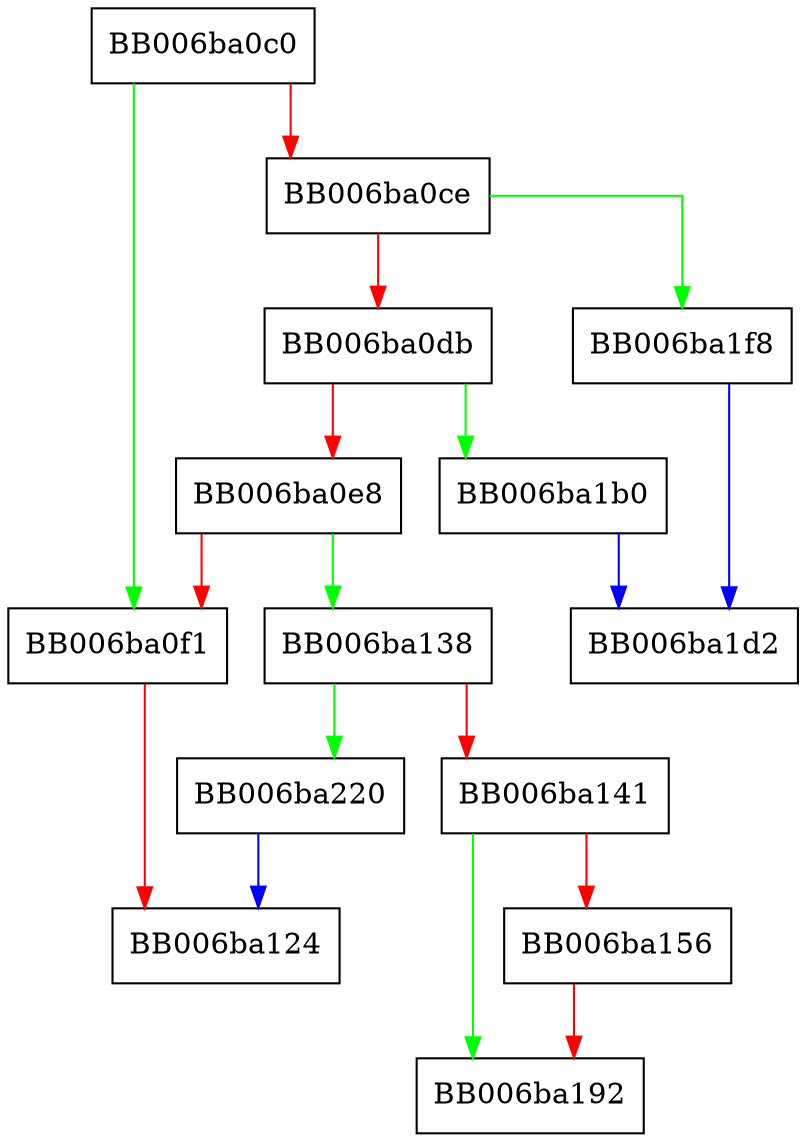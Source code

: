 digraph dsa_to_DSA_pem_encode {
  node [shape="box"];
  graph [splines=ortho];
  BB006ba0c0 -> BB006ba0f1 [color="green"];
  BB006ba0c0 -> BB006ba0ce [color="red"];
  BB006ba0ce -> BB006ba1f8 [color="green"];
  BB006ba0ce -> BB006ba0db [color="red"];
  BB006ba0db -> BB006ba1b0 [color="green"];
  BB006ba0db -> BB006ba0e8 [color="red"];
  BB006ba0e8 -> BB006ba138 [color="green"];
  BB006ba0e8 -> BB006ba0f1 [color="red"];
  BB006ba0f1 -> BB006ba124 [color="red"];
  BB006ba138 -> BB006ba220 [color="green"];
  BB006ba138 -> BB006ba141 [color="red"];
  BB006ba141 -> BB006ba192 [color="green"];
  BB006ba141 -> BB006ba156 [color="red"];
  BB006ba156 -> BB006ba192 [color="red"];
  BB006ba1b0 -> BB006ba1d2 [color="blue"];
  BB006ba1f8 -> BB006ba1d2 [color="blue"];
  BB006ba220 -> BB006ba124 [color="blue"];
}